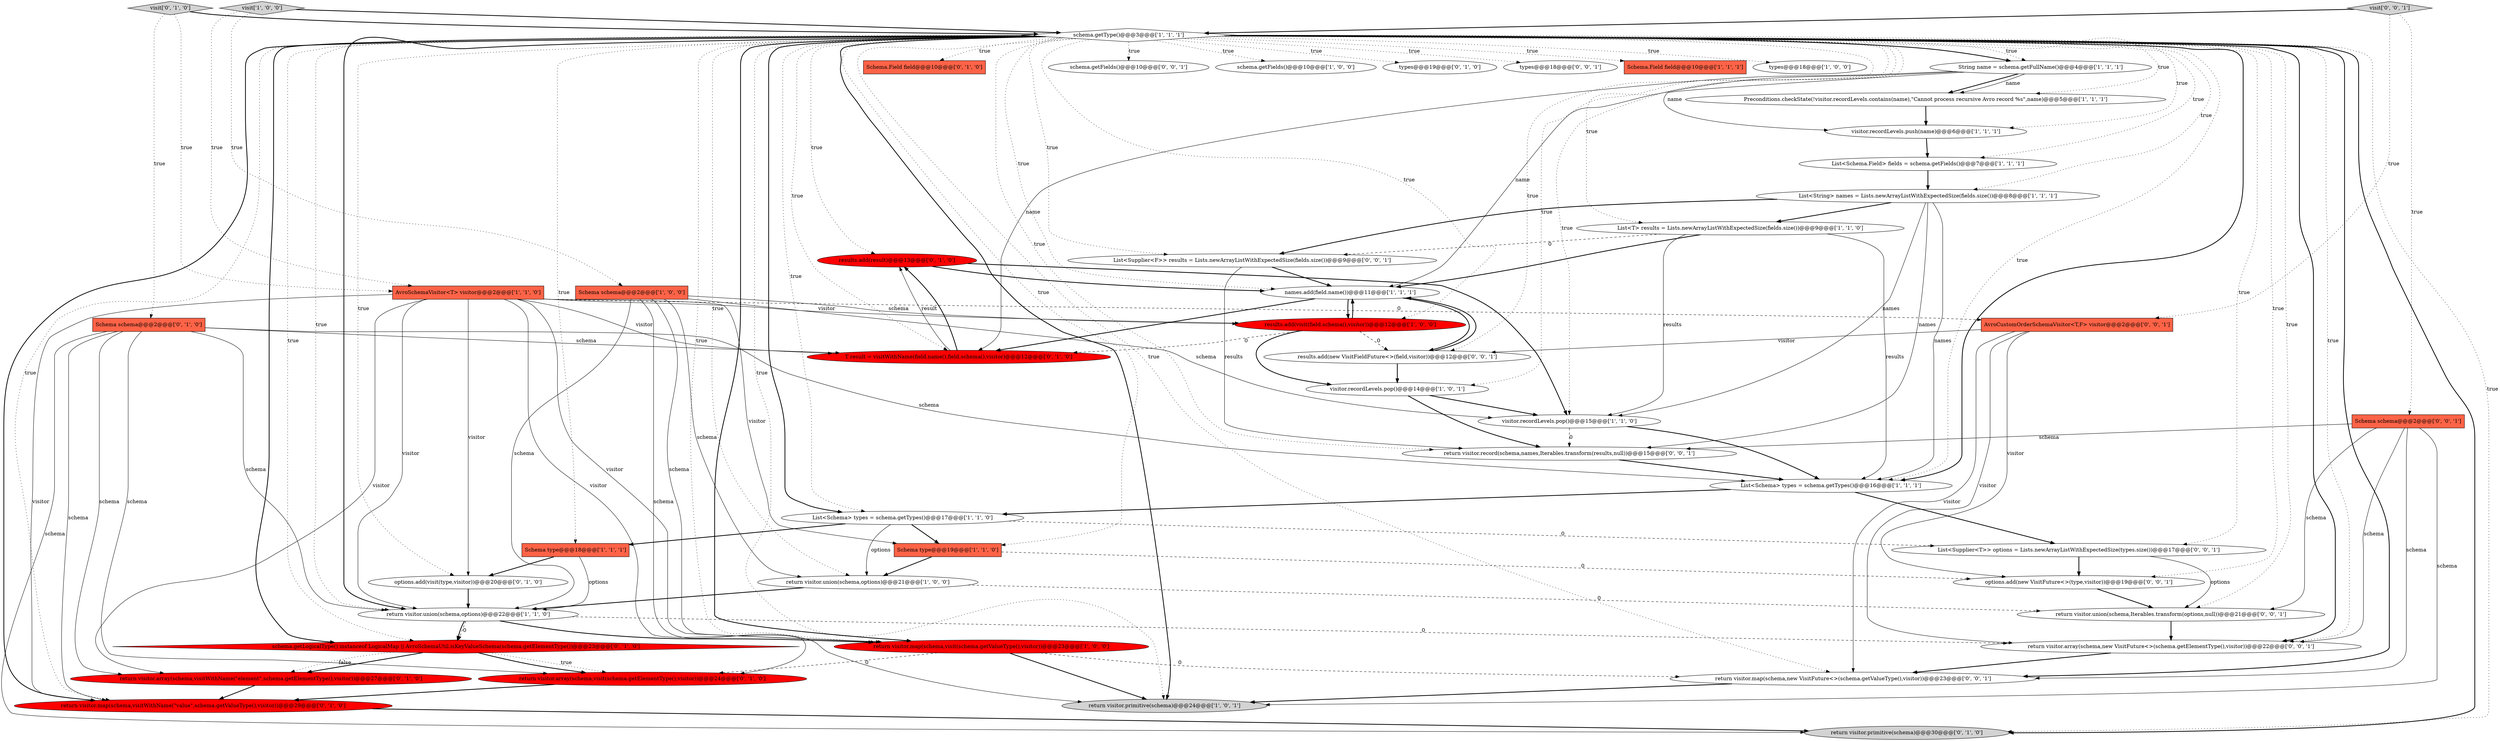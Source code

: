 digraph {
4 [style = filled, label = "return visitor.map(schema,visit(schema.getValueType(),visitor))@@@23@@@['1', '0', '0']", fillcolor = red, shape = ellipse image = "AAA1AAABBB1BBB"];
25 [style = filled, label = "Schema.Field field@@@10@@@['0', '1', '0']", fillcolor = tomato, shape = box image = "AAA0AAABBB2BBB"];
34 [style = filled, label = "results.add(result)@@@13@@@['0', '1', '0']", fillcolor = red, shape = ellipse image = "AAA1AAABBB2BBB"];
46 [style = filled, label = "schema.getFields()@@@10@@@['0', '0', '1']", fillcolor = white, shape = ellipse image = "AAA0AAABBB3BBB"];
9 [style = filled, label = "visit['1', '0', '0']", fillcolor = lightgray, shape = diamond image = "AAA0AAABBB1BBB"];
6 [style = filled, label = "schema.getType()@@@3@@@['1', '1', '1']", fillcolor = white, shape = diamond image = "AAA0AAABBB1BBB"];
29 [style = filled, label = "schema.getLogicalType() instanceof LogicalMap || AvroSchemaUtil.isKeyValueSchema(schema.getElementType())@@@23@@@['0', '1', '0']", fillcolor = red, shape = diamond image = "AAA1AAABBB2BBB"];
8 [style = filled, label = "return visitor.primitive(schema)@@@24@@@['1', '0', '1']", fillcolor = lightgray, shape = ellipse image = "AAA0AAABBB1BBB"];
24 [style = filled, label = "Schema type@@@18@@@['1', '1', '1']", fillcolor = tomato, shape = box image = "AAA0AAABBB1BBB"];
17 [style = filled, label = "schema.getFields()@@@10@@@['1', '0', '0']", fillcolor = white, shape = ellipse image = "AAA0AAABBB1BBB"];
5 [style = filled, label = "List<T> results = Lists.newArrayListWithExpectedSize(fields.size())@@@9@@@['1', '1', '0']", fillcolor = white, shape = ellipse image = "AAA0AAABBB1BBB"];
3 [style = filled, label = "visitor.recordLevels.pop()@@@14@@@['1', '0', '1']", fillcolor = white, shape = ellipse image = "AAA0AAABBB1BBB"];
27 [style = filled, label = "types@@@19@@@['0', '1', '0']", fillcolor = white, shape = ellipse image = "AAA0AAABBB2BBB"];
48 [style = filled, label = "return visitor.array(schema,new VisitFuture<>(schema.getElementType(),visitor))@@@22@@@['0', '0', '1']", fillcolor = white, shape = ellipse image = "AAA0AAABBB3BBB"];
33 [style = filled, label = "return visitor.map(schema,visitWithName(\"value\",schema.getValueType(),visitor))@@@29@@@['0', '1', '0']", fillcolor = red, shape = ellipse image = "AAA1AAABBB2BBB"];
28 [style = filled, label = "options.add(visit(type,visitor))@@@20@@@['0', '1', '0']", fillcolor = white, shape = ellipse image = "AAA0AAABBB2BBB"];
16 [style = filled, label = "Preconditions.checkState(!visitor.recordLevels.contains(name),\"Cannot process recursive Avro record %s\",name)@@@5@@@['1', '1', '1']", fillcolor = white, shape = ellipse image = "AAA0AAABBB1BBB"];
12 [style = filled, label = "visitor.recordLevels.pop()@@@15@@@['1', '1', '0']", fillcolor = white, shape = ellipse image = "AAA0AAABBB1BBB"];
45 [style = filled, label = "types@@@18@@@['0', '0', '1']", fillcolor = white, shape = ellipse image = "AAA0AAABBB3BBB"];
47 [style = filled, label = "List<Supplier<F>> results = Lists.newArrayListWithExpectedSize(fields.size())@@@9@@@['0', '0', '1']", fillcolor = white, shape = ellipse image = "AAA0AAABBB3BBB"];
22 [style = filled, label = "List<String> names = Lists.newArrayListWithExpectedSize(fields.size())@@@8@@@['1', '1', '1']", fillcolor = white, shape = ellipse image = "AAA0AAABBB1BBB"];
13 [style = filled, label = "List<Schema> types = schema.getTypes()@@@16@@@['1', '1', '1']", fillcolor = white, shape = ellipse image = "AAA0AAABBB1BBB"];
23 [style = filled, label = "List<Schema> types = schema.getTypes()@@@17@@@['1', '1', '0']", fillcolor = white, shape = ellipse image = "AAA0AAABBB1BBB"];
21 [style = filled, label = "List<Schema.Field> fields = schema.getFields()@@@7@@@['1', '1', '1']", fillcolor = white, shape = ellipse image = "AAA0AAABBB1BBB"];
1 [style = filled, label = "names.add(field.name())@@@11@@@['1', '1', '1']", fillcolor = white, shape = ellipse image = "AAA0AAABBB1BBB"];
37 [style = filled, label = "List<Supplier<T>> options = Lists.newArrayListWithExpectedSize(types.size())@@@17@@@['0', '0', '1']", fillcolor = white, shape = ellipse image = "AAA0AAABBB3BBB"];
2 [style = filled, label = "AvroSchemaVisitor<T> visitor@@@2@@@['1', '1', '0']", fillcolor = tomato, shape = box image = "AAA0AAABBB1BBB"];
43 [style = filled, label = "Schema schema@@@2@@@['0', '0', '1']", fillcolor = tomato, shape = box image = "AAA0AAABBB3BBB"];
38 [style = filled, label = "visit['0', '0', '1']", fillcolor = lightgray, shape = diamond image = "AAA0AAABBB3BBB"];
0 [style = filled, label = "Schema schema@@@2@@@['1', '0', '0']", fillcolor = tomato, shape = box image = "AAA0AAABBB1BBB"];
15 [style = filled, label = "Schema type@@@19@@@['1', '1', '0']", fillcolor = tomato, shape = box image = "AAA0AAABBB1BBB"];
44 [style = filled, label = "AvroCustomOrderSchemaVisitor<T,F> visitor@@@2@@@['0', '0', '1']", fillcolor = tomato, shape = box image = "AAA0AAABBB3BBB"];
11 [style = filled, label = "visitor.recordLevels.push(name)@@@6@@@['1', '1', '1']", fillcolor = white, shape = ellipse image = "AAA0AAABBB1BBB"];
19 [style = filled, label = "Schema.Field field@@@10@@@['1', '1', '1']", fillcolor = tomato, shape = box image = "AAA0AAABBB1BBB"];
14 [style = filled, label = "return visitor.union(schema,options)@@@22@@@['1', '1', '0']", fillcolor = white, shape = ellipse image = "AAA0AAABBB1BBB"];
31 [style = filled, label = "visit['0', '1', '0']", fillcolor = lightgray, shape = diamond image = "AAA0AAABBB2BBB"];
32 [style = filled, label = "T result = visitWithName(field.name(),field.schema(),visitor)@@@12@@@['0', '1', '0']", fillcolor = red, shape = ellipse image = "AAA1AAABBB2BBB"];
42 [style = filled, label = "return visitor.union(schema,Iterables.transform(options,null))@@@21@@@['0', '0', '1']", fillcolor = white, shape = ellipse image = "AAA0AAABBB3BBB"];
18 [style = filled, label = "return visitor.union(schema,options)@@@21@@@['1', '0', '0']", fillcolor = white, shape = ellipse image = "AAA0AAABBB1BBB"];
26 [style = filled, label = "Schema schema@@@2@@@['0', '1', '0']", fillcolor = tomato, shape = box image = "AAA0AAABBB2BBB"];
20 [style = filled, label = "results.add(visit(field.schema(),visitor))@@@12@@@['1', '0', '0']", fillcolor = red, shape = ellipse image = "AAA1AAABBB1BBB"];
49 [style = filled, label = "options.add(new VisitFuture<>(type,visitor))@@@19@@@['0', '0', '1']", fillcolor = white, shape = ellipse image = "AAA0AAABBB3BBB"];
36 [style = filled, label = "return visitor.array(schema,visit(schema.getElementType(),visitor))@@@24@@@['0', '1', '0']", fillcolor = red, shape = ellipse image = "AAA1AAABBB2BBB"];
39 [style = filled, label = "return visitor.record(schema,names,Iterables.transform(results,null))@@@15@@@['0', '0', '1']", fillcolor = white, shape = ellipse image = "AAA0AAABBB3BBB"];
35 [style = filled, label = "return visitor.primitive(schema)@@@30@@@['0', '1', '0']", fillcolor = lightgray, shape = ellipse image = "AAA0AAABBB2BBB"];
7 [style = filled, label = "String name = schema.getFullName()@@@4@@@['1', '1', '1']", fillcolor = white, shape = ellipse image = "AAA0AAABBB1BBB"];
30 [style = filled, label = "return visitor.array(schema,visitWithName(\"element\",schema.getElementType(),visitor))@@@27@@@['0', '1', '0']", fillcolor = red, shape = ellipse image = "AAA1AAABBB2BBB"];
40 [style = filled, label = "return visitor.map(schema,new VisitFuture<>(schema.getValueType(),visitor))@@@23@@@['0', '0', '1']", fillcolor = white, shape = ellipse image = "AAA0AAABBB3BBB"];
10 [style = filled, label = "types@@@18@@@['1', '0', '0']", fillcolor = white, shape = ellipse image = "AAA0AAABBB1BBB"];
41 [style = filled, label = "results.add(new VisitFieldFuture<>(field,visitor))@@@12@@@['0', '0', '1']", fillcolor = white, shape = ellipse image = "AAA0AAABBB3BBB"];
0->12 [style = solid, label="schema"];
26->13 [style = solid, label="schema"];
32->34 [style = solid, label="result"];
6->35 [style = bold, label=""];
37->49 [style = bold, label=""];
29->30 [style = bold, label=""];
26->33 [style = solid, label="schema"];
6->39 [style = dotted, label="true"];
2->4 [style = solid, label="visitor"];
7->1 [style = solid, label="name"];
6->1 [style = dotted, label="true"];
1->20 [style = bold, label=""];
6->32 [style = dotted, label="true"];
42->48 [style = bold, label=""];
32->34 [style = bold, label=""];
26->35 [style = solid, label="schema"];
36->33 [style = bold, label=""];
24->14 [style = solid, label="options"];
6->19 [style = dotted, label="true"];
28->14 [style = bold, label=""];
6->29 [style = bold, label=""];
9->6 [style = bold, label=""];
43->48 [style = solid, label="schema"];
2->30 [style = solid, label="visitor"];
40->8 [style = bold, label=""];
6->18 [style = dotted, label="true"];
31->6 [style = bold, label=""];
4->36 [style = dashed, label="0"];
6->48 [style = dotted, label="true"];
47->39 [style = solid, label="results"];
22->47 [style = bold, label=""];
7->16 [style = bold, label=""];
44->49 [style = solid, label="visitor"];
4->8 [style = bold, label=""];
3->39 [style = bold, label=""];
20->32 [style = dashed, label="0"];
44->40 [style = solid, label="visitor"];
6->11 [style = dotted, label="true"];
6->3 [style = dotted, label="true"];
29->36 [style = dotted, label="true"];
6->15 [style = dotted, label="true"];
29->36 [style = bold, label=""];
24->28 [style = bold, label=""];
29->30 [style = dotted, label="false"];
1->41 [style = bold, label=""];
7->32 [style = solid, label="name"];
6->13 [style = dotted, label="true"];
6->37 [style = dotted, label="true"];
20->3 [style = bold, label=""];
22->5 [style = bold, label=""];
6->20 [style = dotted, label="true"];
38->6 [style = bold, label=""];
18->42 [style = dashed, label="0"];
6->4 [style = bold, label=""];
5->1 [style = bold, label=""];
13->37 [style = bold, label=""];
0->20 [style = solid, label="schema"];
6->14 [style = dotted, label="true"];
5->13 [style = solid, label="results"];
21->22 [style = bold, label=""];
20->41 [style = dashed, label="0"];
6->29 [style = dotted, label="true"];
2->28 [style = solid, label="visitor"];
6->25 [style = dotted, label="true"];
6->49 [style = dotted, label="true"];
2->14 [style = solid, label="visitor"];
6->7 [style = dotted, label="true"];
1->32 [style = bold, label=""];
2->33 [style = solid, label="visitor"];
2->20 [style = solid, label="visitor"];
6->42 [style = dotted, label="true"];
6->12 [style = dotted, label="true"];
43->40 [style = solid, label="schema"];
7->16 [style = solid, label="name"];
6->7 [style = bold, label=""];
6->33 [style = dotted, label="true"];
14->29 [style = dashed, label="0"];
26->30 [style = solid, label="schema"];
6->48 [style = bold, label=""];
12->39 [style = dashed, label="0"];
14->4 [style = bold, label=""];
6->47 [style = dotted, label="true"];
47->1 [style = bold, label=""];
6->40 [style = dotted, label="true"];
6->24 [style = dotted, label="true"];
9->0 [style = dotted, label="true"];
30->33 [style = bold, label=""];
43->42 [style = solid, label="schema"];
39->13 [style = bold, label=""];
6->23 [style = bold, label=""];
44->48 [style = solid, label="visitor"];
11->21 [style = bold, label=""];
23->15 [style = bold, label=""];
0->4 [style = solid, label="schema"];
38->44 [style = dotted, label="true"];
6->22 [style = dotted, label="true"];
20->1 [style = bold, label=""];
3->12 [style = bold, label=""];
23->37 [style = dashed, label="0"];
6->10 [style = dotted, label="true"];
12->13 [style = bold, label=""];
2->15 [style = solid, label="visitor"];
43->39 [style = solid, label="schema"];
6->8 [style = dotted, label="true"];
6->33 [style = bold, label=""];
6->13 [style = bold, label=""];
22->13 [style = solid, label="names"];
14->29 [style = bold, label=""];
31->2 [style = dotted, label="true"];
23->18 [style = solid, label="options"];
2->44 [style = dashed, label="0"];
6->21 [style = dotted, label="true"];
6->27 [style = dotted, label="true"];
6->46 [style = dotted, label="true"];
43->8 [style = solid, label="schema"];
49->42 [style = bold, label=""];
44->41 [style = solid, label="visitor"];
33->35 [style = bold, label=""];
37->42 [style = solid, label="options"];
16->11 [style = bold, label=""];
14->48 [style = dashed, label="0"];
7->11 [style = solid, label="name"];
34->1 [style = bold, label=""];
5->47 [style = dashed, label="0"];
41->3 [style = bold, label=""];
26->32 [style = solid, label="schema"];
2->32 [style = solid, label="visitor"];
6->23 [style = dotted, label="true"];
6->41 [style = dotted, label="true"];
41->1 [style = bold, label=""];
34->12 [style = bold, label=""];
0->8 [style = solid, label="schema"];
15->18 [style = bold, label=""];
6->17 [style = dotted, label="true"];
22->12 [style = solid, label="names"];
48->40 [style = bold, label=""];
6->28 [style = dotted, label="true"];
6->14 [style = bold, label=""];
5->12 [style = solid, label="results"];
0->14 [style = solid, label="schema"];
23->24 [style = bold, label=""];
6->4 [style = dotted, label="true"];
38->43 [style = dotted, label="true"];
31->26 [style = dotted, label="true"];
15->49 [style = dashed, label="0"];
6->40 [style = bold, label=""];
9->2 [style = dotted, label="true"];
6->8 [style = bold, label=""];
26->36 [style = solid, label="schema"];
13->23 [style = bold, label=""];
6->34 [style = dotted, label="true"];
6->35 [style = dotted, label="true"];
6->45 [style = dotted, label="true"];
4->40 [style = dashed, label="0"];
26->14 [style = solid, label="schema"];
0->18 [style = solid, label="schema"];
2->36 [style = solid, label="visitor"];
22->39 [style = solid, label="names"];
18->14 [style = bold, label=""];
6->16 [style = dotted, label="true"];
6->5 [style = dotted, label="true"];
}
